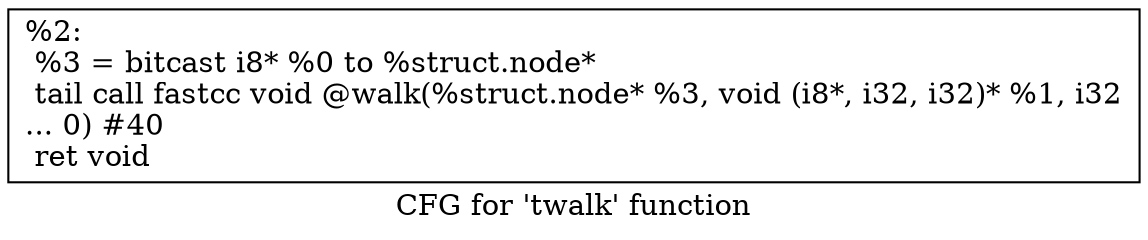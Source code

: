 digraph "CFG for 'twalk' function" {
	label="CFG for 'twalk' function";

	Node0x1b92ad0 [shape=record,label="{%2:\l  %3 = bitcast i8* %0 to %struct.node*\l  tail call fastcc void @walk(%struct.node* %3, void (i8*, i32, i32)* %1, i32\l... 0) #40\l  ret void\l}"];
}
